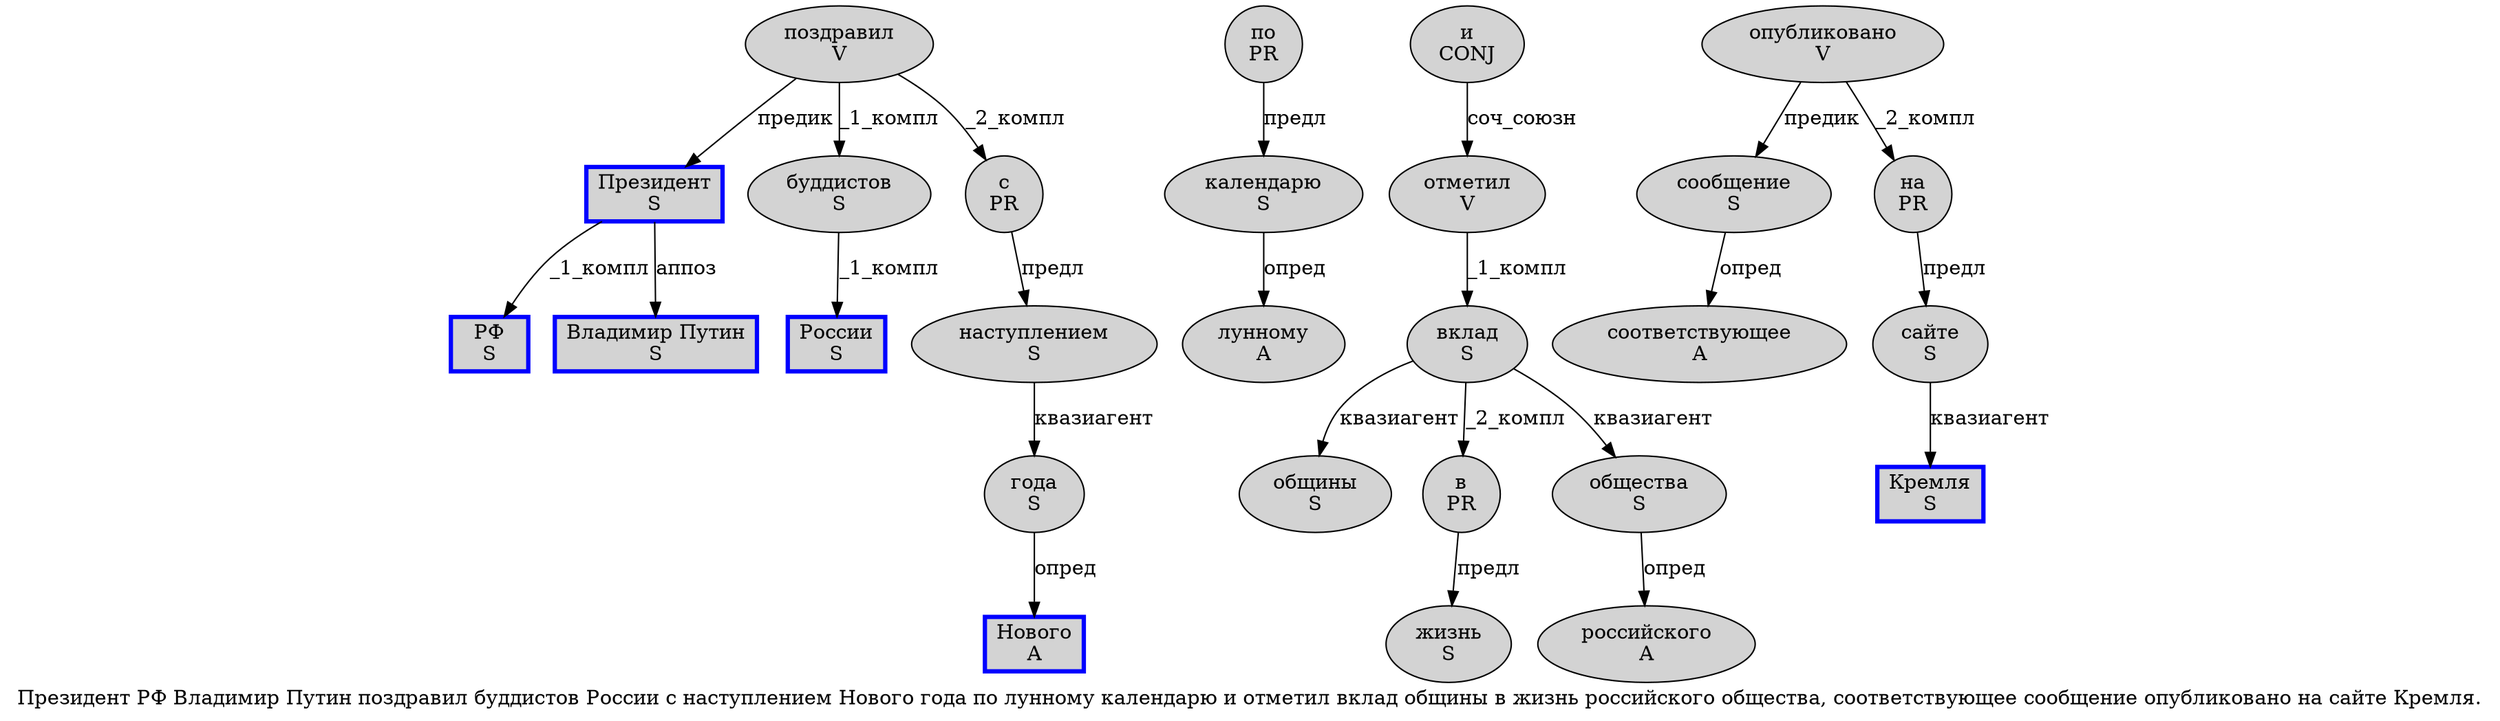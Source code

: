 digraph SENTENCE_1167 {
	graph [label="Президент РФ Владимир Путин поздравил буддистов России с наступлением Нового года по лунному календарю и отметил вклад общины в жизнь российского общества, соответствующее сообщение опубликовано на сайте Кремля."]
	node [style=filled]
		0 [label="Президент
S" color=blue fillcolor=lightgray penwidth=3 shape=box]
		1 [label="РФ
S" color=blue fillcolor=lightgray penwidth=3 shape=box]
		2 [label="Владимир Путин
S" color=blue fillcolor=lightgray penwidth=3 shape=box]
		3 [label="поздравил
V" color="" fillcolor=lightgray penwidth=1 shape=ellipse]
		4 [label="буддистов
S" color="" fillcolor=lightgray penwidth=1 shape=ellipse]
		5 [label="России
S" color=blue fillcolor=lightgray penwidth=3 shape=box]
		6 [label="с
PR" color="" fillcolor=lightgray penwidth=1 shape=ellipse]
		7 [label="наступлением
S" color="" fillcolor=lightgray penwidth=1 shape=ellipse]
		8 [label="Нового
A" color=blue fillcolor=lightgray penwidth=3 shape=box]
		9 [label="года
S" color="" fillcolor=lightgray penwidth=1 shape=ellipse]
		10 [label="по
PR" color="" fillcolor=lightgray penwidth=1 shape=ellipse]
		11 [label="лунному
A" color="" fillcolor=lightgray penwidth=1 shape=ellipse]
		12 [label="календарю
S" color="" fillcolor=lightgray penwidth=1 shape=ellipse]
		13 [label="и
CONJ" color="" fillcolor=lightgray penwidth=1 shape=ellipse]
		14 [label="отметил
V" color="" fillcolor=lightgray penwidth=1 shape=ellipse]
		15 [label="вклад
S" color="" fillcolor=lightgray penwidth=1 shape=ellipse]
		16 [label="общины
S" color="" fillcolor=lightgray penwidth=1 shape=ellipse]
		17 [label="в
PR" color="" fillcolor=lightgray penwidth=1 shape=ellipse]
		18 [label="жизнь
S" color="" fillcolor=lightgray penwidth=1 shape=ellipse]
		19 [label="российского
A" color="" fillcolor=lightgray penwidth=1 shape=ellipse]
		20 [label="общества
S" color="" fillcolor=lightgray penwidth=1 shape=ellipse]
		22 [label="соответствующее
A" color="" fillcolor=lightgray penwidth=1 shape=ellipse]
		23 [label="сообщение
S" color="" fillcolor=lightgray penwidth=1 shape=ellipse]
		24 [label="опубликовано
V" color="" fillcolor=lightgray penwidth=1 shape=ellipse]
		25 [label="на
PR" color="" fillcolor=lightgray penwidth=1 shape=ellipse]
		26 [label="сайте
S" color="" fillcolor=lightgray penwidth=1 shape=ellipse]
		27 [label="Кремля
S" color=blue fillcolor=lightgray penwidth=3 shape=box]
			26 -> 27 [label="квазиагент"]
			3 -> 0 [label="предик"]
			3 -> 4 [label="_1_компл"]
			3 -> 6 [label="_2_компл"]
			6 -> 7 [label="предл"]
			14 -> 15 [label="_1_компл"]
			13 -> 14 [label="соч_союзн"]
			7 -> 9 [label="квазиагент"]
			17 -> 18 [label="предл"]
			24 -> 23 [label="предик"]
			24 -> 25 [label="_2_компл"]
			4 -> 5 [label="_1_компл"]
			9 -> 8 [label="опред"]
			23 -> 22 [label="опред"]
			20 -> 19 [label="опред"]
			15 -> 16 [label="квазиагент"]
			15 -> 17 [label="_2_компл"]
			15 -> 20 [label="квазиагент"]
			10 -> 12 [label="предл"]
			25 -> 26 [label="предл"]
			0 -> 1 [label="_1_компл"]
			0 -> 2 [label="аппоз"]
			12 -> 11 [label="опред"]
}